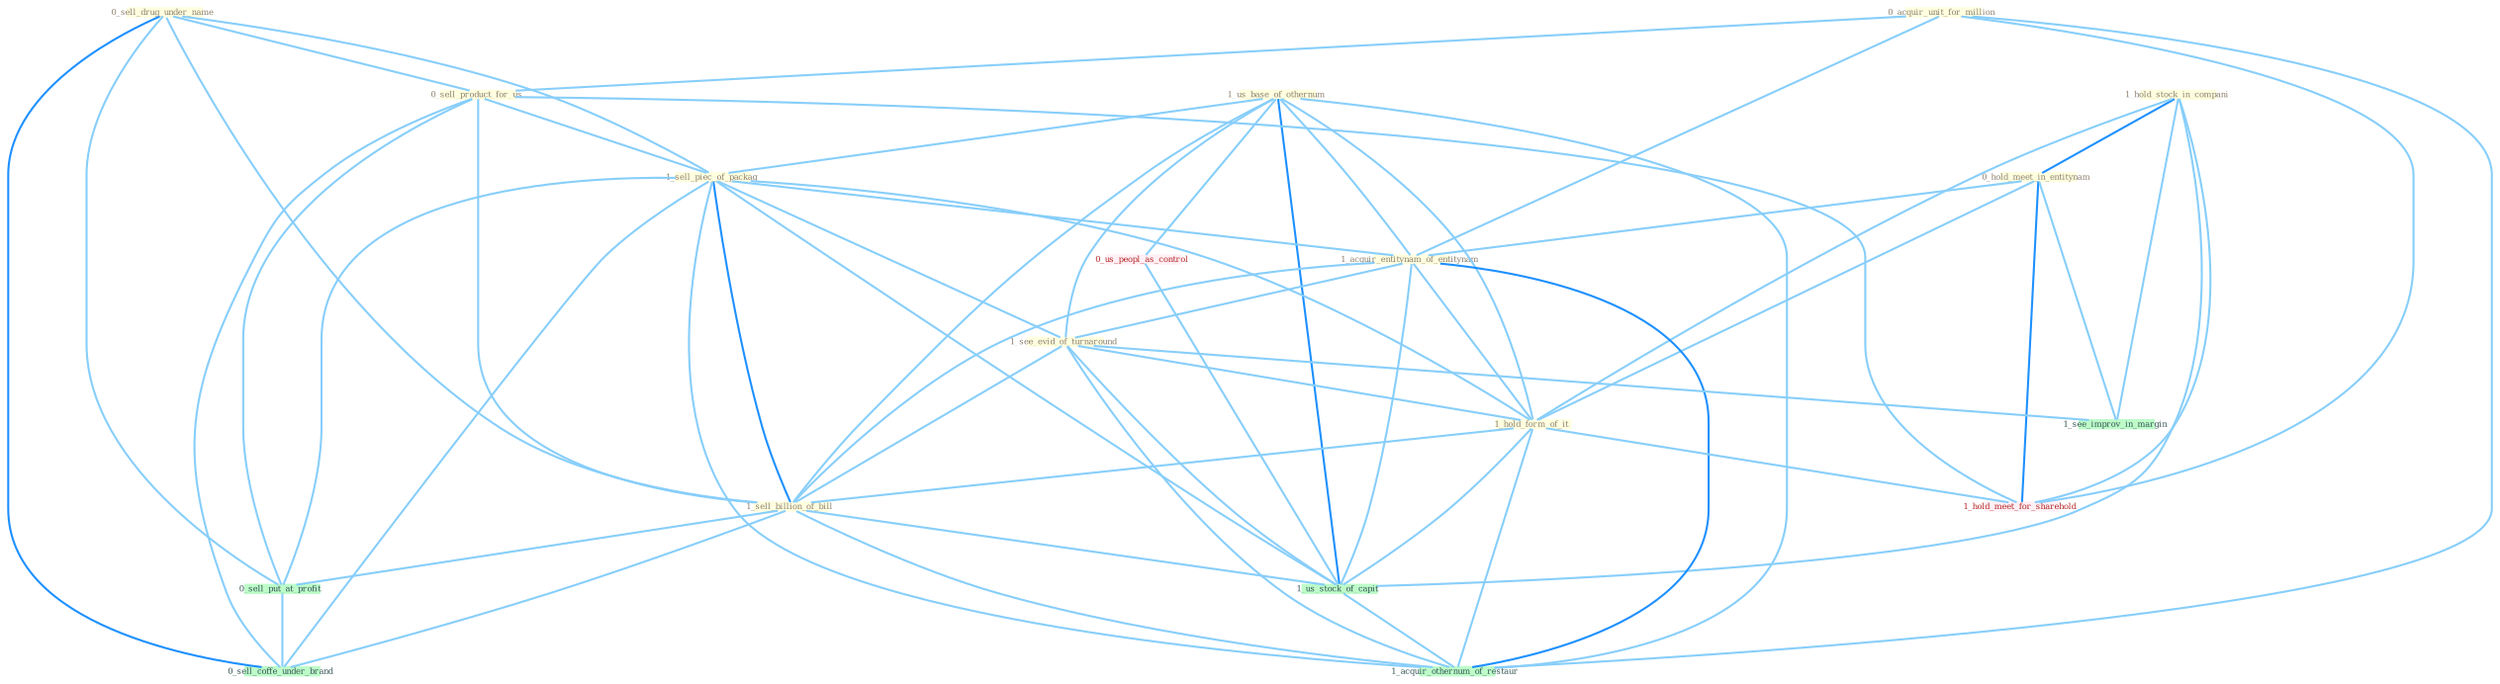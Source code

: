 Graph G{ 
    node
    [shape=polygon,style=filled,width=.5,height=.06,color="#BDFCC9",fixedsize=true,fontsize=4,
    fontcolor="#2f4f4f"];
    {node
    [color="#ffffe0", fontcolor="#8b7d6b"] "1_hold_stock_in_compani " "0_acquir_unit_for_million " "0_sell_drug_under_name " "0_hold_meet_in_entitynam " "1_us_base_of_othernum " "0_sell_product_for_us " "1_sell_piec_of_packag " "1_acquir_entitynam_of_entitynam " "1_see_evid_of_turnaround " "1_hold_form_of_it " "1_sell_billion_of_bill "}
{node [color="#fff0f5", fontcolor="#b22222"] "0_us_peopl_as_control " "1_hold_meet_for_sharehold "}
edge [color="#B0E2FF"];

	"1_hold_stock_in_compani " -- "0_hold_meet_in_entitynam " [w="2", color="#1e90ff" , len=0.8];
	"1_hold_stock_in_compani " -- "1_hold_form_of_it " [w="1", color="#87cefa" ];
	"1_hold_stock_in_compani " -- "1_us_stock_of_capit " [w="1", color="#87cefa" ];
	"1_hold_stock_in_compani " -- "1_see_improv_in_margin " [w="1", color="#87cefa" ];
	"1_hold_stock_in_compani " -- "1_hold_meet_for_sharehold " [w="1", color="#87cefa" ];
	"0_acquir_unit_for_million " -- "0_sell_product_for_us " [w="1", color="#87cefa" ];
	"0_acquir_unit_for_million " -- "1_acquir_entitynam_of_entitynam " [w="1", color="#87cefa" ];
	"0_acquir_unit_for_million " -- "1_hold_meet_for_sharehold " [w="1", color="#87cefa" ];
	"0_acquir_unit_for_million " -- "1_acquir_othernum_of_restaur " [w="1", color="#87cefa" ];
	"0_sell_drug_under_name " -- "0_sell_product_for_us " [w="1", color="#87cefa" ];
	"0_sell_drug_under_name " -- "1_sell_piec_of_packag " [w="1", color="#87cefa" ];
	"0_sell_drug_under_name " -- "1_sell_billion_of_bill " [w="1", color="#87cefa" ];
	"0_sell_drug_under_name " -- "0_sell_put_at_profit " [w="1", color="#87cefa" ];
	"0_sell_drug_under_name " -- "0_sell_coffe_under_brand " [w="2", color="#1e90ff" , len=0.8];
	"0_hold_meet_in_entitynam " -- "1_acquir_entitynam_of_entitynam " [w="1", color="#87cefa" ];
	"0_hold_meet_in_entitynam " -- "1_hold_form_of_it " [w="1", color="#87cefa" ];
	"0_hold_meet_in_entitynam " -- "1_see_improv_in_margin " [w="1", color="#87cefa" ];
	"0_hold_meet_in_entitynam " -- "1_hold_meet_for_sharehold " [w="2", color="#1e90ff" , len=0.8];
	"1_us_base_of_othernum " -- "1_sell_piec_of_packag " [w="1", color="#87cefa" ];
	"1_us_base_of_othernum " -- "1_acquir_entitynam_of_entitynam " [w="1", color="#87cefa" ];
	"1_us_base_of_othernum " -- "1_see_evid_of_turnaround " [w="1", color="#87cefa" ];
	"1_us_base_of_othernum " -- "1_hold_form_of_it " [w="1", color="#87cefa" ];
	"1_us_base_of_othernum " -- "1_sell_billion_of_bill " [w="1", color="#87cefa" ];
	"1_us_base_of_othernum " -- "0_us_peopl_as_control " [w="1", color="#87cefa" ];
	"1_us_base_of_othernum " -- "1_us_stock_of_capit " [w="2", color="#1e90ff" , len=0.8];
	"1_us_base_of_othernum " -- "1_acquir_othernum_of_restaur " [w="1", color="#87cefa" ];
	"0_sell_product_for_us " -- "1_sell_piec_of_packag " [w="1", color="#87cefa" ];
	"0_sell_product_for_us " -- "1_sell_billion_of_bill " [w="1", color="#87cefa" ];
	"0_sell_product_for_us " -- "0_sell_put_at_profit " [w="1", color="#87cefa" ];
	"0_sell_product_for_us " -- "0_sell_coffe_under_brand " [w="1", color="#87cefa" ];
	"0_sell_product_for_us " -- "1_hold_meet_for_sharehold " [w="1", color="#87cefa" ];
	"1_sell_piec_of_packag " -- "1_acquir_entitynam_of_entitynam " [w="1", color="#87cefa" ];
	"1_sell_piec_of_packag " -- "1_see_evid_of_turnaround " [w="1", color="#87cefa" ];
	"1_sell_piec_of_packag " -- "1_hold_form_of_it " [w="1", color="#87cefa" ];
	"1_sell_piec_of_packag " -- "1_sell_billion_of_bill " [w="2", color="#1e90ff" , len=0.8];
	"1_sell_piec_of_packag " -- "0_sell_put_at_profit " [w="1", color="#87cefa" ];
	"1_sell_piec_of_packag " -- "1_us_stock_of_capit " [w="1", color="#87cefa" ];
	"1_sell_piec_of_packag " -- "0_sell_coffe_under_brand " [w="1", color="#87cefa" ];
	"1_sell_piec_of_packag " -- "1_acquir_othernum_of_restaur " [w="1", color="#87cefa" ];
	"1_acquir_entitynam_of_entitynam " -- "1_see_evid_of_turnaround " [w="1", color="#87cefa" ];
	"1_acquir_entitynam_of_entitynam " -- "1_hold_form_of_it " [w="1", color="#87cefa" ];
	"1_acquir_entitynam_of_entitynam " -- "1_sell_billion_of_bill " [w="1", color="#87cefa" ];
	"1_acquir_entitynam_of_entitynam " -- "1_us_stock_of_capit " [w="1", color="#87cefa" ];
	"1_acquir_entitynam_of_entitynam " -- "1_acquir_othernum_of_restaur " [w="2", color="#1e90ff" , len=0.8];
	"1_see_evid_of_turnaround " -- "1_hold_form_of_it " [w="1", color="#87cefa" ];
	"1_see_evid_of_turnaround " -- "1_sell_billion_of_bill " [w="1", color="#87cefa" ];
	"1_see_evid_of_turnaround " -- "1_us_stock_of_capit " [w="1", color="#87cefa" ];
	"1_see_evid_of_turnaround " -- "1_see_improv_in_margin " [w="1", color="#87cefa" ];
	"1_see_evid_of_turnaround " -- "1_acquir_othernum_of_restaur " [w="1", color="#87cefa" ];
	"1_hold_form_of_it " -- "1_sell_billion_of_bill " [w="1", color="#87cefa" ];
	"1_hold_form_of_it " -- "1_us_stock_of_capit " [w="1", color="#87cefa" ];
	"1_hold_form_of_it " -- "1_hold_meet_for_sharehold " [w="1", color="#87cefa" ];
	"1_hold_form_of_it " -- "1_acquir_othernum_of_restaur " [w="1", color="#87cefa" ];
	"1_sell_billion_of_bill " -- "0_sell_put_at_profit " [w="1", color="#87cefa" ];
	"1_sell_billion_of_bill " -- "1_us_stock_of_capit " [w="1", color="#87cefa" ];
	"1_sell_billion_of_bill " -- "0_sell_coffe_under_brand " [w="1", color="#87cefa" ];
	"1_sell_billion_of_bill " -- "1_acquir_othernum_of_restaur " [w="1", color="#87cefa" ];
	"0_us_peopl_as_control " -- "1_us_stock_of_capit " [w="1", color="#87cefa" ];
	"0_sell_put_at_profit " -- "0_sell_coffe_under_brand " [w="1", color="#87cefa" ];
	"1_us_stock_of_capit " -- "1_acquir_othernum_of_restaur " [w="1", color="#87cefa" ];
}